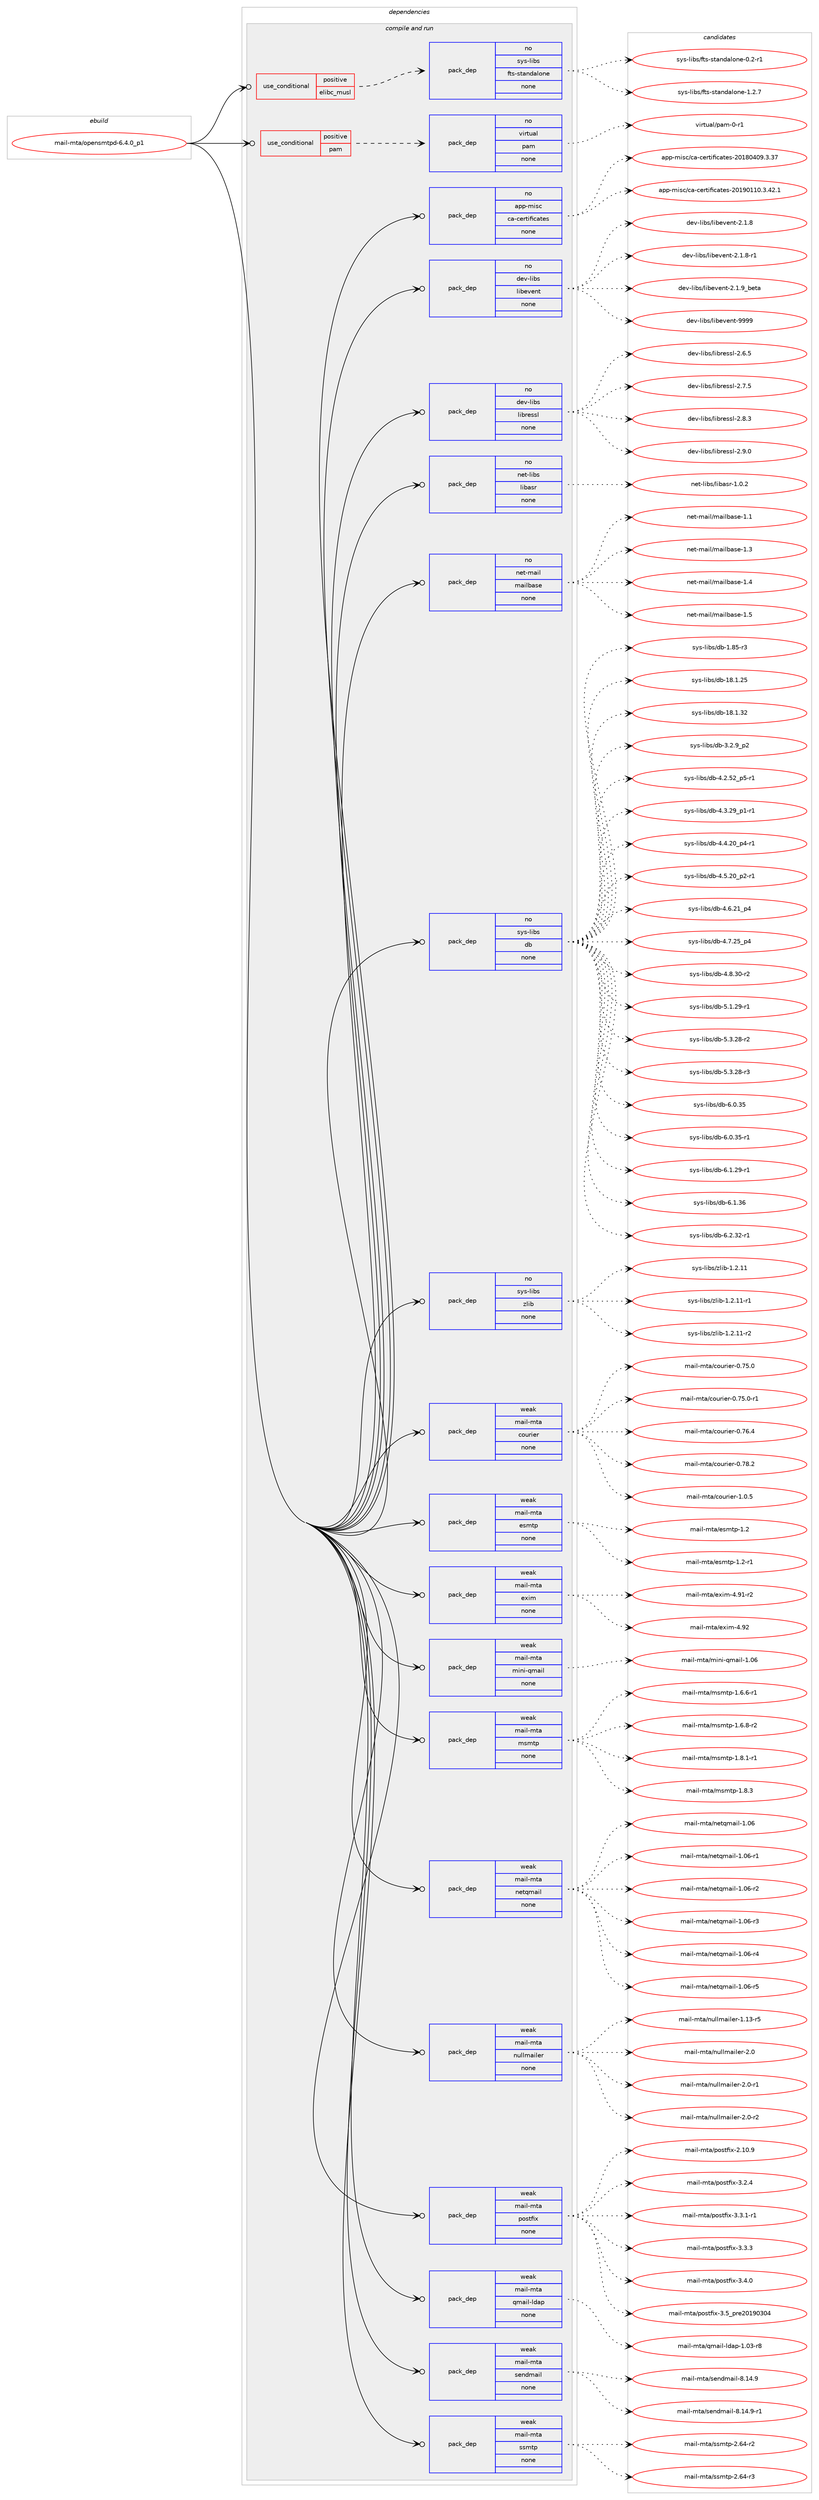 digraph prolog {

# *************
# Graph options
# *************

newrank=true;
concentrate=true;
compound=true;
graph [rankdir=LR,fontname=Helvetica,fontsize=10,ranksep=1.5];#, ranksep=2.5, nodesep=0.2];
edge  [arrowhead=vee];
node  [fontname=Helvetica,fontsize=10];

# **********
# The ebuild
# **********

subgraph cluster_leftcol {
color=gray;
rank=same;
label=<<i>ebuild</i>>;
id [label="mail-mta/opensmtpd-6.4.0_p1", color=red, width=4, href="../mail-mta/opensmtpd-6.4.0_p1.svg"];
}

# ****************
# The dependencies
# ****************

subgraph cluster_midcol {
color=gray;
label=<<i>dependencies</i>>;
subgraph cluster_compile {
fillcolor="#eeeeee";
style=filled;
label=<<i>compile</i>>;
}
subgraph cluster_compileandrun {
fillcolor="#eeeeee";
style=filled;
label=<<i>compile and run</i>>;
subgraph cond431323 {
dependency1597312 [label=<<TABLE BORDER="0" CELLBORDER="1" CELLSPACING="0" CELLPADDING="4"><TR><TD ROWSPAN="3" CELLPADDING="10">use_conditional</TD></TR><TR><TD>positive</TD></TR><TR><TD>elibc_musl</TD></TR></TABLE>>, shape=none, color=red];
subgraph pack1140855 {
dependency1597313 [label=<<TABLE BORDER="0" CELLBORDER="1" CELLSPACING="0" CELLPADDING="4" WIDTH="220"><TR><TD ROWSPAN="6" CELLPADDING="30">pack_dep</TD></TR><TR><TD WIDTH="110">no</TD></TR><TR><TD>sys-libs</TD></TR><TR><TD>fts-standalone</TD></TR><TR><TD>none</TD></TR><TR><TD></TD></TR></TABLE>>, shape=none, color=blue];
}
dependency1597312:e -> dependency1597313:w [weight=20,style="dashed",arrowhead="vee"];
}
id:e -> dependency1597312:w [weight=20,style="solid",arrowhead="odotvee"];
subgraph cond431324 {
dependency1597314 [label=<<TABLE BORDER="0" CELLBORDER="1" CELLSPACING="0" CELLPADDING="4"><TR><TD ROWSPAN="3" CELLPADDING="10">use_conditional</TD></TR><TR><TD>positive</TD></TR><TR><TD>pam</TD></TR></TABLE>>, shape=none, color=red];
subgraph pack1140856 {
dependency1597315 [label=<<TABLE BORDER="0" CELLBORDER="1" CELLSPACING="0" CELLPADDING="4" WIDTH="220"><TR><TD ROWSPAN="6" CELLPADDING="30">pack_dep</TD></TR><TR><TD WIDTH="110">no</TD></TR><TR><TD>virtual</TD></TR><TR><TD>pam</TD></TR><TR><TD>none</TD></TR><TR><TD></TD></TR></TABLE>>, shape=none, color=blue];
}
dependency1597314:e -> dependency1597315:w [weight=20,style="dashed",arrowhead="vee"];
}
id:e -> dependency1597314:w [weight=20,style="solid",arrowhead="odotvee"];
subgraph pack1140857 {
dependency1597316 [label=<<TABLE BORDER="0" CELLBORDER="1" CELLSPACING="0" CELLPADDING="4" WIDTH="220"><TR><TD ROWSPAN="6" CELLPADDING="30">pack_dep</TD></TR><TR><TD WIDTH="110">no</TD></TR><TR><TD>app-misc</TD></TR><TR><TD>ca-certificates</TD></TR><TR><TD>none</TD></TR><TR><TD></TD></TR></TABLE>>, shape=none, color=blue];
}
id:e -> dependency1597316:w [weight=20,style="solid",arrowhead="odotvee"];
subgraph pack1140858 {
dependency1597317 [label=<<TABLE BORDER="0" CELLBORDER="1" CELLSPACING="0" CELLPADDING="4" WIDTH="220"><TR><TD ROWSPAN="6" CELLPADDING="30">pack_dep</TD></TR><TR><TD WIDTH="110">no</TD></TR><TR><TD>dev-libs</TD></TR><TR><TD>libevent</TD></TR><TR><TD>none</TD></TR><TR><TD></TD></TR></TABLE>>, shape=none, color=blue];
}
id:e -> dependency1597317:w [weight=20,style="solid",arrowhead="odotvee"];
subgraph pack1140859 {
dependency1597318 [label=<<TABLE BORDER="0" CELLBORDER="1" CELLSPACING="0" CELLPADDING="4" WIDTH="220"><TR><TD ROWSPAN="6" CELLPADDING="30">pack_dep</TD></TR><TR><TD WIDTH="110">no</TD></TR><TR><TD>dev-libs</TD></TR><TR><TD>libressl</TD></TR><TR><TD>none</TD></TR><TR><TD></TD></TR></TABLE>>, shape=none, color=blue];
}
id:e -> dependency1597318:w [weight=20,style="solid",arrowhead="odotvee"];
subgraph pack1140860 {
dependency1597319 [label=<<TABLE BORDER="0" CELLBORDER="1" CELLSPACING="0" CELLPADDING="4" WIDTH="220"><TR><TD ROWSPAN="6" CELLPADDING="30">pack_dep</TD></TR><TR><TD WIDTH="110">no</TD></TR><TR><TD>net-libs</TD></TR><TR><TD>libasr</TD></TR><TR><TD>none</TD></TR><TR><TD></TD></TR></TABLE>>, shape=none, color=blue];
}
id:e -> dependency1597319:w [weight=20,style="solid",arrowhead="odotvee"];
subgraph pack1140861 {
dependency1597320 [label=<<TABLE BORDER="0" CELLBORDER="1" CELLSPACING="0" CELLPADDING="4" WIDTH="220"><TR><TD ROWSPAN="6" CELLPADDING="30">pack_dep</TD></TR><TR><TD WIDTH="110">no</TD></TR><TR><TD>net-mail</TD></TR><TR><TD>mailbase</TD></TR><TR><TD>none</TD></TR><TR><TD></TD></TR></TABLE>>, shape=none, color=blue];
}
id:e -> dependency1597320:w [weight=20,style="solid",arrowhead="odotvee"];
subgraph pack1140862 {
dependency1597321 [label=<<TABLE BORDER="0" CELLBORDER="1" CELLSPACING="0" CELLPADDING="4" WIDTH="220"><TR><TD ROWSPAN="6" CELLPADDING="30">pack_dep</TD></TR><TR><TD WIDTH="110">no</TD></TR><TR><TD>sys-libs</TD></TR><TR><TD>db</TD></TR><TR><TD>none</TD></TR><TR><TD></TD></TR></TABLE>>, shape=none, color=blue];
}
id:e -> dependency1597321:w [weight=20,style="solid",arrowhead="odotvee"];
subgraph pack1140863 {
dependency1597322 [label=<<TABLE BORDER="0" CELLBORDER="1" CELLSPACING="0" CELLPADDING="4" WIDTH="220"><TR><TD ROWSPAN="6" CELLPADDING="30">pack_dep</TD></TR><TR><TD WIDTH="110">no</TD></TR><TR><TD>sys-libs</TD></TR><TR><TD>zlib</TD></TR><TR><TD>none</TD></TR><TR><TD></TD></TR></TABLE>>, shape=none, color=blue];
}
id:e -> dependency1597322:w [weight=20,style="solid",arrowhead="odotvee"];
subgraph pack1140864 {
dependency1597323 [label=<<TABLE BORDER="0" CELLBORDER="1" CELLSPACING="0" CELLPADDING="4" WIDTH="220"><TR><TD ROWSPAN="6" CELLPADDING="30">pack_dep</TD></TR><TR><TD WIDTH="110">weak</TD></TR><TR><TD>mail-mta</TD></TR><TR><TD>courier</TD></TR><TR><TD>none</TD></TR><TR><TD></TD></TR></TABLE>>, shape=none, color=blue];
}
id:e -> dependency1597323:w [weight=20,style="solid",arrowhead="odotvee"];
subgraph pack1140865 {
dependency1597324 [label=<<TABLE BORDER="0" CELLBORDER="1" CELLSPACING="0" CELLPADDING="4" WIDTH="220"><TR><TD ROWSPAN="6" CELLPADDING="30">pack_dep</TD></TR><TR><TD WIDTH="110">weak</TD></TR><TR><TD>mail-mta</TD></TR><TR><TD>esmtp</TD></TR><TR><TD>none</TD></TR><TR><TD></TD></TR></TABLE>>, shape=none, color=blue];
}
id:e -> dependency1597324:w [weight=20,style="solid",arrowhead="odotvee"];
subgraph pack1140866 {
dependency1597325 [label=<<TABLE BORDER="0" CELLBORDER="1" CELLSPACING="0" CELLPADDING="4" WIDTH="220"><TR><TD ROWSPAN="6" CELLPADDING="30">pack_dep</TD></TR><TR><TD WIDTH="110">weak</TD></TR><TR><TD>mail-mta</TD></TR><TR><TD>exim</TD></TR><TR><TD>none</TD></TR><TR><TD></TD></TR></TABLE>>, shape=none, color=blue];
}
id:e -> dependency1597325:w [weight=20,style="solid",arrowhead="odotvee"];
subgraph pack1140867 {
dependency1597326 [label=<<TABLE BORDER="0" CELLBORDER="1" CELLSPACING="0" CELLPADDING="4" WIDTH="220"><TR><TD ROWSPAN="6" CELLPADDING="30">pack_dep</TD></TR><TR><TD WIDTH="110">weak</TD></TR><TR><TD>mail-mta</TD></TR><TR><TD>mini-qmail</TD></TR><TR><TD>none</TD></TR><TR><TD></TD></TR></TABLE>>, shape=none, color=blue];
}
id:e -> dependency1597326:w [weight=20,style="solid",arrowhead="odotvee"];
subgraph pack1140868 {
dependency1597327 [label=<<TABLE BORDER="0" CELLBORDER="1" CELLSPACING="0" CELLPADDING="4" WIDTH="220"><TR><TD ROWSPAN="6" CELLPADDING="30">pack_dep</TD></TR><TR><TD WIDTH="110">weak</TD></TR><TR><TD>mail-mta</TD></TR><TR><TD>msmtp</TD></TR><TR><TD>none</TD></TR><TR><TD></TD></TR></TABLE>>, shape=none, color=blue];
}
id:e -> dependency1597327:w [weight=20,style="solid",arrowhead="odotvee"];
subgraph pack1140869 {
dependency1597328 [label=<<TABLE BORDER="0" CELLBORDER="1" CELLSPACING="0" CELLPADDING="4" WIDTH="220"><TR><TD ROWSPAN="6" CELLPADDING="30">pack_dep</TD></TR><TR><TD WIDTH="110">weak</TD></TR><TR><TD>mail-mta</TD></TR><TR><TD>netqmail</TD></TR><TR><TD>none</TD></TR><TR><TD></TD></TR></TABLE>>, shape=none, color=blue];
}
id:e -> dependency1597328:w [weight=20,style="solid",arrowhead="odotvee"];
subgraph pack1140870 {
dependency1597329 [label=<<TABLE BORDER="0" CELLBORDER="1" CELLSPACING="0" CELLPADDING="4" WIDTH="220"><TR><TD ROWSPAN="6" CELLPADDING="30">pack_dep</TD></TR><TR><TD WIDTH="110">weak</TD></TR><TR><TD>mail-mta</TD></TR><TR><TD>nullmailer</TD></TR><TR><TD>none</TD></TR><TR><TD></TD></TR></TABLE>>, shape=none, color=blue];
}
id:e -> dependency1597329:w [weight=20,style="solid",arrowhead="odotvee"];
subgraph pack1140871 {
dependency1597330 [label=<<TABLE BORDER="0" CELLBORDER="1" CELLSPACING="0" CELLPADDING="4" WIDTH="220"><TR><TD ROWSPAN="6" CELLPADDING="30">pack_dep</TD></TR><TR><TD WIDTH="110">weak</TD></TR><TR><TD>mail-mta</TD></TR><TR><TD>postfix</TD></TR><TR><TD>none</TD></TR><TR><TD></TD></TR></TABLE>>, shape=none, color=blue];
}
id:e -> dependency1597330:w [weight=20,style="solid",arrowhead="odotvee"];
subgraph pack1140872 {
dependency1597331 [label=<<TABLE BORDER="0" CELLBORDER="1" CELLSPACING="0" CELLPADDING="4" WIDTH="220"><TR><TD ROWSPAN="6" CELLPADDING="30">pack_dep</TD></TR><TR><TD WIDTH="110">weak</TD></TR><TR><TD>mail-mta</TD></TR><TR><TD>qmail-ldap</TD></TR><TR><TD>none</TD></TR><TR><TD></TD></TR></TABLE>>, shape=none, color=blue];
}
id:e -> dependency1597331:w [weight=20,style="solid",arrowhead="odotvee"];
subgraph pack1140873 {
dependency1597332 [label=<<TABLE BORDER="0" CELLBORDER="1" CELLSPACING="0" CELLPADDING="4" WIDTH="220"><TR><TD ROWSPAN="6" CELLPADDING="30">pack_dep</TD></TR><TR><TD WIDTH="110">weak</TD></TR><TR><TD>mail-mta</TD></TR><TR><TD>sendmail</TD></TR><TR><TD>none</TD></TR><TR><TD></TD></TR></TABLE>>, shape=none, color=blue];
}
id:e -> dependency1597332:w [weight=20,style="solid",arrowhead="odotvee"];
subgraph pack1140874 {
dependency1597333 [label=<<TABLE BORDER="0" CELLBORDER="1" CELLSPACING="0" CELLPADDING="4" WIDTH="220"><TR><TD ROWSPAN="6" CELLPADDING="30">pack_dep</TD></TR><TR><TD WIDTH="110">weak</TD></TR><TR><TD>mail-mta</TD></TR><TR><TD>ssmtp</TD></TR><TR><TD>none</TD></TR><TR><TD></TD></TR></TABLE>>, shape=none, color=blue];
}
id:e -> dependency1597333:w [weight=20,style="solid",arrowhead="odotvee"];
}
subgraph cluster_run {
fillcolor="#eeeeee";
style=filled;
label=<<i>run</i>>;
}
}

# **************
# The candidates
# **************

subgraph cluster_choices {
rank=same;
color=gray;
label=<<i>candidates</i>>;

subgraph choice1140855 {
color=black;
nodesep=1;
choice115121115451081059811547102116115451151169711010097108111110101454846504511449 [label="sys-libs/fts-standalone-0.2-r1", color=red, width=4,href="../sys-libs/fts-standalone-0.2-r1.svg"];
choice115121115451081059811547102116115451151169711010097108111110101454946504655 [label="sys-libs/fts-standalone-1.2.7", color=red, width=4,href="../sys-libs/fts-standalone-1.2.7.svg"];
dependency1597313:e -> choice115121115451081059811547102116115451151169711010097108111110101454846504511449:w [style=dotted,weight="100"];
dependency1597313:e -> choice115121115451081059811547102116115451151169711010097108111110101454946504655:w [style=dotted,weight="100"];
}
subgraph choice1140856 {
color=black;
nodesep=1;
choice11810511411611797108471129710945484511449 [label="virtual/pam-0-r1", color=red, width=4,href="../virtual/pam-0-r1.svg"];
dependency1597315:e -> choice11810511411611797108471129710945484511449:w [style=dotted,weight="100"];
}
subgraph choice1140857 {
color=black;
nodesep=1;
choice971121124510910511599479997459910111411610510210599971161011154550484956485248574651465155 [label="app-misc/ca-certificates-20180409.3.37", color=red, width=4,href="../app-misc/ca-certificates-20180409.3.37.svg"];
choice9711211245109105115994799974599101114116105102105999711610111545504849574849494846514652504649 [label="app-misc/ca-certificates-20190110.3.42.1", color=red, width=4,href="../app-misc/ca-certificates-20190110.3.42.1.svg"];
dependency1597316:e -> choice971121124510910511599479997459910111411610510210599971161011154550484956485248574651465155:w [style=dotted,weight="100"];
dependency1597316:e -> choice9711211245109105115994799974599101114116105102105999711610111545504849574849494846514652504649:w [style=dotted,weight="100"];
}
subgraph choice1140858 {
color=black;
nodesep=1;
choice10010111845108105981154710810598101118101110116455046494656 [label="dev-libs/libevent-2.1.8", color=red, width=4,href="../dev-libs/libevent-2.1.8.svg"];
choice100101118451081059811547108105981011181011101164550464946564511449 [label="dev-libs/libevent-2.1.8-r1", color=red, width=4,href="../dev-libs/libevent-2.1.8-r1.svg"];
choice10010111845108105981154710810598101118101110116455046494657959810111697 [label="dev-libs/libevent-2.1.9_beta", color=red, width=4,href="../dev-libs/libevent-2.1.9_beta.svg"];
choice100101118451081059811547108105981011181011101164557575757 [label="dev-libs/libevent-9999", color=red, width=4,href="../dev-libs/libevent-9999.svg"];
dependency1597317:e -> choice10010111845108105981154710810598101118101110116455046494656:w [style=dotted,weight="100"];
dependency1597317:e -> choice100101118451081059811547108105981011181011101164550464946564511449:w [style=dotted,weight="100"];
dependency1597317:e -> choice10010111845108105981154710810598101118101110116455046494657959810111697:w [style=dotted,weight="100"];
dependency1597317:e -> choice100101118451081059811547108105981011181011101164557575757:w [style=dotted,weight="100"];
}
subgraph choice1140859 {
color=black;
nodesep=1;
choice10010111845108105981154710810598114101115115108455046544653 [label="dev-libs/libressl-2.6.5", color=red, width=4,href="../dev-libs/libressl-2.6.5.svg"];
choice10010111845108105981154710810598114101115115108455046554653 [label="dev-libs/libressl-2.7.5", color=red, width=4,href="../dev-libs/libressl-2.7.5.svg"];
choice10010111845108105981154710810598114101115115108455046564651 [label="dev-libs/libressl-2.8.3", color=red, width=4,href="../dev-libs/libressl-2.8.3.svg"];
choice10010111845108105981154710810598114101115115108455046574648 [label="dev-libs/libressl-2.9.0", color=red, width=4,href="../dev-libs/libressl-2.9.0.svg"];
dependency1597318:e -> choice10010111845108105981154710810598114101115115108455046544653:w [style=dotted,weight="100"];
dependency1597318:e -> choice10010111845108105981154710810598114101115115108455046554653:w [style=dotted,weight="100"];
dependency1597318:e -> choice10010111845108105981154710810598114101115115108455046564651:w [style=dotted,weight="100"];
dependency1597318:e -> choice10010111845108105981154710810598114101115115108455046574648:w [style=dotted,weight="100"];
}
subgraph choice1140860 {
color=black;
nodesep=1;
choice1101011164510810598115471081059897115114454946484650 [label="net-libs/libasr-1.0.2", color=red, width=4,href="../net-libs/libasr-1.0.2.svg"];
dependency1597319:e -> choice1101011164510810598115471081059897115114454946484650:w [style=dotted,weight="100"];
}
subgraph choice1140861 {
color=black;
nodesep=1;
choice11010111645109971051084710997105108989711510145494649 [label="net-mail/mailbase-1.1", color=red, width=4,href="../net-mail/mailbase-1.1.svg"];
choice11010111645109971051084710997105108989711510145494651 [label="net-mail/mailbase-1.3", color=red, width=4,href="../net-mail/mailbase-1.3.svg"];
choice11010111645109971051084710997105108989711510145494652 [label="net-mail/mailbase-1.4", color=red, width=4,href="../net-mail/mailbase-1.4.svg"];
choice11010111645109971051084710997105108989711510145494653 [label="net-mail/mailbase-1.5", color=red, width=4,href="../net-mail/mailbase-1.5.svg"];
dependency1597320:e -> choice11010111645109971051084710997105108989711510145494649:w [style=dotted,weight="100"];
dependency1597320:e -> choice11010111645109971051084710997105108989711510145494651:w [style=dotted,weight="100"];
dependency1597320:e -> choice11010111645109971051084710997105108989711510145494652:w [style=dotted,weight="100"];
dependency1597320:e -> choice11010111645109971051084710997105108989711510145494653:w [style=dotted,weight="100"];
}
subgraph choice1140862 {
color=black;
nodesep=1;
choice1151211154510810598115471009845494656534511451 [label="sys-libs/db-1.85-r3", color=red, width=4,href="../sys-libs/db-1.85-r3.svg"];
choice115121115451081059811547100984549564649465053 [label="sys-libs/db-18.1.25", color=red, width=4,href="../sys-libs/db-18.1.25.svg"];
choice115121115451081059811547100984549564649465150 [label="sys-libs/db-18.1.32", color=red, width=4,href="../sys-libs/db-18.1.32.svg"];
choice115121115451081059811547100984551465046579511250 [label="sys-libs/db-3.2.9_p2", color=red, width=4,href="../sys-libs/db-3.2.9_p2.svg"];
choice115121115451081059811547100984552465046535095112534511449 [label="sys-libs/db-4.2.52_p5-r1", color=red, width=4,href="../sys-libs/db-4.2.52_p5-r1.svg"];
choice115121115451081059811547100984552465146505795112494511449 [label="sys-libs/db-4.3.29_p1-r1", color=red, width=4,href="../sys-libs/db-4.3.29_p1-r1.svg"];
choice115121115451081059811547100984552465246504895112524511449 [label="sys-libs/db-4.4.20_p4-r1", color=red, width=4,href="../sys-libs/db-4.4.20_p4-r1.svg"];
choice115121115451081059811547100984552465346504895112504511449 [label="sys-libs/db-4.5.20_p2-r1", color=red, width=4,href="../sys-libs/db-4.5.20_p2-r1.svg"];
choice11512111545108105981154710098455246544650499511252 [label="sys-libs/db-4.6.21_p4", color=red, width=4,href="../sys-libs/db-4.6.21_p4.svg"];
choice11512111545108105981154710098455246554650539511252 [label="sys-libs/db-4.7.25_p4", color=red, width=4,href="../sys-libs/db-4.7.25_p4.svg"];
choice11512111545108105981154710098455246564651484511450 [label="sys-libs/db-4.8.30-r2", color=red, width=4,href="../sys-libs/db-4.8.30-r2.svg"];
choice11512111545108105981154710098455346494650574511449 [label="sys-libs/db-5.1.29-r1", color=red, width=4,href="../sys-libs/db-5.1.29-r1.svg"];
choice11512111545108105981154710098455346514650564511450 [label="sys-libs/db-5.3.28-r2", color=red, width=4,href="../sys-libs/db-5.3.28-r2.svg"];
choice11512111545108105981154710098455346514650564511451 [label="sys-libs/db-5.3.28-r3", color=red, width=4,href="../sys-libs/db-5.3.28-r3.svg"];
choice1151211154510810598115471009845544648465153 [label="sys-libs/db-6.0.35", color=red, width=4,href="../sys-libs/db-6.0.35.svg"];
choice11512111545108105981154710098455446484651534511449 [label="sys-libs/db-6.0.35-r1", color=red, width=4,href="../sys-libs/db-6.0.35-r1.svg"];
choice11512111545108105981154710098455446494650574511449 [label="sys-libs/db-6.1.29-r1", color=red, width=4,href="../sys-libs/db-6.1.29-r1.svg"];
choice1151211154510810598115471009845544649465154 [label="sys-libs/db-6.1.36", color=red, width=4,href="../sys-libs/db-6.1.36.svg"];
choice11512111545108105981154710098455446504651504511449 [label="sys-libs/db-6.2.32-r1", color=red, width=4,href="../sys-libs/db-6.2.32-r1.svg"];
dependency1597321:e -> choice1151211154510810598115471009845494656534511451:w [style=dotted,weight="100"];
dependency1597321:e -> choice115121115451081059811547100984549564649465053:w [style=dotted,weight="100"];
dependency1597321:e -> choice115121115451081059811547100984549564649465150:w [style=dotted,weight="100"];
dependency1597321:e -> choice115121115451081059811547100984551465046579511250:w [style=dotted,weight="100"];
dependency1597321:e -> choice115121115451081059811547100984552465046535095112534511449:w [style=dotted,weight="100"];
dependency1597321:e -> choice115121115451081059811547100984552465146505795112494511449:w [style=dotted,weight="100"];
dependency1597321:e -> choice115121115451081059811547100984552465246504895112524511449:w [style=dotted,weight="100"];
dependency1597321:e -> choice115121115451081059811547100984552465346504895112504511449:w [style=dotted,weight="100"];
dependency1597321:e -> choice11512111545108105981154710098455246544650499511252:w [style=dotted,weight="100"];
dependency1597321:e -> choice11512111545108105981154710098455246554650539511252:w [style=dotted,weight="100"];
dependency1597321:e -> choice11512111545108105981154710098455246564651484511450:w [style=dotted,weight="100"];
dependency1597321:e -> choice11512111545108105981154710098455346494650574511449:w [style=dotted,weight="100"];
dependency1597321:e -> choice11512111545108105981154710098455346514650564511450:w [style=dotted,weight="100"];
dependency1597321:e -> choice11512111545108105981154710098455346514650564511451:w [style=dotted,weight="100"];
dependency1597321:e -> choice1151211154510810598115471009845544648465153:w [style=dotted,weight="100"];
dependency1597321:e -> choice11512111545108105981154710098455446484651534511449:w [style=dotted,weight="100"];
dependency1597321:e -> choice11512111545108105981154710098455446494650574511449:w [style=dotted,weight="100"];
dependency1597321:e -> choice1151211154510810598115471009845544649465154:w [style=dotted,weight="100"];
dependency1597321:e -> choice11512111545108105981154710098455446504651504511449:w [style=dotted,weight="100"];
}
subgraph choice1140863 {
color=black;
nodesep=1;
choice1151211154510810598115471221081059845494650464949 [label="sys-libs/zlib-1.2.11", color=red, width=4,href="../sys-libs/zlib-1.2.11.svg"];
choice11512111545108105981154712210810598454946504649494511449 [label="sys-libs/zlib-1.2.11-r1", color=red, width=4,href="../sys-libs/zlib-1.2.11-r1.svg"];
choice11512111545108105981154712210810598454946504649494511450 [label="sys-libs/zlib-1.2.11-r2", color=red, width=4,href="../sys-libs/zlib-1.2.11-r2.svg"];
dependency1597322:e -> choice1151211154510810598115471221081059845494650464949:w [style=dotted,weight="100"];
dependency1597322:e -> choice11512111545108105981154712210810598454946504649494511449:w [style=dotted,weight="100"];
dependency1597322:e -> choice11512111545108105981154712210810598454946504649494511450:w [style=dotted,weight="100"];
}
subgraph choice1140864 {
color=black;
nodesep=1;
choice109971051084510911697479911111711410510111445484655534648 [label="mail-mta/courier-0.75.0", color=red, width=4,href="../mail-mta/courier-0.75.0.svg"];
choice1099710510845109116974799111117114105101114454846555346484511449 [label="mail-mta/courier-0.75.0-r1", color=red, width=4,href="../mail-mta/courier-0.75.0-r1.svg"];
choice109971051084510911697479911111711410510111445484655544652 [label="mail-mta/courier-0.76.4", color=red, width=4,href="../mail-mta/courier-0.76.4.svg"];
choice109971051084510911697479911111711410510111445484655564650 [label="mail-mta/courier-0.78.2", color=red, width=4,href="../mail-mta/courier-0.78.2.svg"];
choice1099710510845109116974799111117114105101114454946484653 [label="mail-mta/courier-1.0.5", color=red, width=4,href="../mail-mta/courier-1.0.5.svg"];
dependency1597323:e -> choice109971051084510911697479911111711410510111445484655534648:w [style=dotted,weight="100"];
dependency1597323:e -> choice1099710510845109116974799111117114105101114454846555346484511449:w [style=dotted,weight="100"];
dependency1597323:e -> choice109971051084510911697479911111711410510111445484655544652:w [style=dotted,weight="100"];
dependency1597323:e -> choice109971051084510911697479911111711410510111445484655564650:w [style=dotted,weight="100"];
dependency1597323:e -> choice1099710510845109116974799111117114105101114454946484653:w [style=dotted,weight="100"];
}
subgraph choice1140865 {
color=black;
nodesep=1;
choice1099710510845109116974710111510911611245494650 [label="mail-mta/esmtp-1.2", color=red, width=4,href="../mail-mta/esmtp-1.2.svg"];
choice10997105108451091169747101115109116112454946504511449 [label="mail-mta/esmtp-1.2-r1", color=red, width=4,href="../mail-mta/esmtp-1.2-r1.svg"];
dependency1597324:e -> choice1099710510845109116974710111510911611245494650:w [style=dotted,weight="100"];
dependency1597324:e -> choice10997105108451091169747101115109116112454946504511449:w [style=dotted,weight="100"];
}
subgraph choice1140866 {
color=black;
nodesep=1;
choice1099710510845109116974710112010510945524657494511450 [label="mail-mta/exim-4.91-r2", color=red, width=4,href="../mail-mta/exim-4.91-r2.svg"];
choice109971051084510911697471011201051094552465750 [label="mail-mta/exim-4.92", color=red, width=4,href="../mail-mta/exim-4.92.svg"];
dependency1597325:e -> choice1099710510845109116974710112010510945524657494511450:w [style=dotted,weight="100"];
dependency1597325:e -> choice109971051084510911697471011201051094552465750:w [style=dotted,weight="100"];
}
subgraph choice1140867 {
color=black;
nodesep=1;
choice1099710510845109116974710910511010545113109971051084549464854 [label="mail-mta/mini-qmail-1.06", color=red, width=4,href="../mail-mta/mini-qmail-1.06.svg"];
dependency1597326:e -> choice1099710510845109116974710910511010545113109971051084549464854:w [style=dotted,weight="100"];
}
subgraph choice1140868 {
color=black;
nodesep=1;
choice109971051084510911697471091151091161124549465446544511449 [label="mail-mta/msmtp-1.6.6-r1", color=red, width=4,href="../mail-mta/msmtp-1.6.6-r1.svg"];
choice109971051084510911697471091151091161124549465446564511450 [label="mail-mta/msmtp-1.6.8-r2", color=red, width=4,href="../mail-mta/msmtp-1.6.8-r2.svg"];
choice109971051084510911697471091151091161124549465646494511449 [label="mail-mta/msmtp-1.8.1-r1", color=red, width=4,href="../mail-mta/msmtp-1.8.1-r1.svg"];
choice10997105108451091169747109115109116112454946564651 [label="mail-mta/msmtp-1.8.3", color=red, width=4,href="../mail-mta/msmtp-1.8.3.svg"];
dependency1597327:e -> choice109971051084510911697471091151091161124549465446544511449:w [style=dotted,weight="100"];
dependency1597327:e -> choice109971051084510911697471091151091161124549465446564511450:w [style=dotted,weight="100"];
dependency1597327:e -> choice109971051084510911697471091151091161124549465646494511449:w [style=dotted,weight="100"];
dependency1597327:e -> choice10997105108451091169747109115109116112454946564651:w [style=dotted,weight="100"];
}
subgraph choice1140869 {
color=black;
nodesep=1;
choice10997105108451091169747110101116113109971051084549464854 [label="mail-mta/netqmail-1.06", color=red, width=4,href="../mail-mta/netqmail-1.06.svg"];
choice109971051084510911697471101011161131099710510845494648544511449 [label="mail-mta/netqmail-1.06-r1", color=red, width=4,href="../mail-mta/netqmail-1.06-r1.svg"];
choice109971051084510911697471101011161131099710510845494648544511450 [label="mail-mta/netqmail-1.06-r2", color=red, width=4,href="../mail-mta/netqmail-1.06-r2.svg"];
choice109971051084510911697471101011161131099710510845494648544511451 [label="mail-mta/netqmail-1.06-r3", color=red, width=4,href="../mail-mta/netqmail-1.06-r3.svg"];
choice109971051084510911697471101011161131099710510845494648544511452 [label="mail-mta/netqmail-1.06-r4", color=red, width=4,href="../mail-mta/netqmail-1.06-r4.svg"];
choice109971051084510911697471101011161131099710510845494648544511453 [label="mail-mta/netqmail-1.06-r5", color=red, width=4,href="../mail-mta/netqmail-1.06-r5.svg"];
dependency1597328:e -> choice10997105108451091169747110101116113109971051084549464854:w [style=dotted,weight="100"];
dependency1597328:e -> choice109971051084510911697471101011161131099710510845494648544511449:w [style=dotted,weight="100"];
dependency1597328:e -> choice109971051084510911697471101011161131099710510845494648544511450:w [style=dotted,weight="100"];
dependency1597328:e -> choice109971051084510911697471101011161131099710510845494648544511451:w [style=dotted,weight="100"];
dependency1597328:e -> choice109971051084510911697471101011161131099710510845494648544511452:w [style=dotted,weight="100"];
dependency1597328:e -> choice109971051084510911697471101011161131099710510845494648544511453:w [style=dotted,weight="100"];
}
subgraph choice1140870 {
color=black;
nodesep=1;
choice109971051084510911697471101171081081099710510810111445494649514511453 [label="mail-mta/nullmailer-1.13-r5", color=red, width=4,href="../mail-mta/nullmailer-1.13-r5.svg"];
choice109971051084510911697471101171081081099710510810111445504648 [label="mail-mta/nullmailer-2.0", color=red, width=4,href="../mail-mta/nullmailer-2.0.svg"];
choice1099710510845109116974711011710810810997105108101114455046484511449 [label="mail-mta/nullmailer-2.0-r1", color=red, width=4,href="../mail-mta/nullmailer-2.0-r1.svg"];
choice1099710510845109116974711011710810810997105108101114455046484511450 [label="mail-mta/nullmailer-2.0-r2", color=red, width=4,href="../mail-mta/nullmailer-2.0-r2.svg"];
dependency1597329:e -> choice109971051084510911697471101171081081099710510810111445494649514511453:w [style=dotted,weight="100"];
dependency1597329:e -> choice109971051084510911697471101171081081099710510810111445504648:w [style=dotted,weight="100"];
dependency1597329:e -> choice1099710510845109116974711011710810810997105108101114455046484511449:w [style=dotted,weight="100"];
dependency1597329:e -> choice1099710510845109116974711011710810810997105108101114455046484511450:w [style=dotted,weight="100"];
}
subgraph choice1140871 {
color=black;
nodesep=1;
choice1099710510845109116974711211111511610210512045504649484657 [label="mail-mta/postfix-2.10.9", color=red, width=4,href="../mail-mta/postfix-2.10.9.svg"];
choice10997105108451091169747112111115116102105120455146504652 [label="mail-mta/postfix-3.2.4", color=red, width=4,href="../mail-mta/postfix-3.2.4.svg"];
choice109971051084510911697471121111151161021051204551465146494511449 [label="mail-mta/postfix-3.3.1-r1", color=red, width=4,href="../mail-mta/postfix-3.3.1-r1.svg"];
choice10997105108451091169747112111115116102105120455146514651 [label="mail-mta/postfix-3.3.3", color=red, width=4,href="../mail-mta/postfix-3.3.3.svg"];
choice10997105108451091169747112111115116102105120455146524648 [label="mail-mta/postfix-3.4.0", color=red, width=4,href="../mail-mta/postfix-3.4.0.svg"];
choice1099710510845109116974711211111511610210512045514653951121141015048495748514852 [label="mail-mta/postfix-3.5_pre20190304", color=red, width=4,href="../mail-mta/postfix-3.5_pre20190304.svg"];
dependency1597330:e -> choice1099710510845109116974711211111511610210512045504649484657:w [style=dotted,weight="100"];
dependency1597330:e -> choice10997105108451091169747112111115116102105120455146504652:w [style=dotted,weight="100"];
dependency1597330:e -> choice109971051084510911697471121111151161021051204551465146494511449:w [style=dotted,weight="100"];
dependency1597330:e -> choice10997105108451091169747112111115116102105120455146514651:w [style=dotted,weight="100"];
dependency1597330:e -> choice10997105108451091169747112111115116102105120455146524648:w [style=dotted,weight="100"];
dependency1597330:e -> choice1099710510845109116974711211111511610210512045514653951121141015048495748514852:w [style=dotted,weight="100"];
}
subgraph choice1140872 {
color=black;
nodesep=1;
choice1099710510845109116974711310997105108451081009711245494648514511456 [label="mail-mta/qmail-ldap-1.03-r8", color=red, width=4,href="../mail-mta/qmail-ldap-1.03-r8.svg"];
dependency1597331:e -> choice1099710510845109116974711310997105108451081009711245494648514511456:w [style=dotted,weight="100"];
}
subgraph choice1140873 {
color=black;
nodesep=1;
choice109971051084510911697471151011101001099710510845564649524657 [label="mail-mta/sendmail-8.14.9", color=red, width=4,href="../mail-mta/sendmail-8.14.9.svg"];
choice1099710510845109116974711510111010010997105108455646495246574511449 [label="mail-mta/sendmail-8.14.9-r1", color=red, width=4,href="../mail-mta/sendmail-8.14.9-r1.svg"];
dependency1597332:e -> choice109971051084510911697471151011101001099710510845564649524657:w [style=dotted,weight="100"];
dependency1597332:e -> choice1099710510845109116974711510111010010997105108455646495246574511449:w [style=dotted,weight="100"];
}
subgraph choice1140874 {
color=black;
nodesep=1;
choice1099710510845109116974711511510911611245504654524511450 [label="mail-mta/ssmtp-2.64-r2", color=red, width=4,href="../mail-mta/ssmtp-2.64-r2.svg"];
choice1099710510845109116974711511510911611245504654524511451 [label="mail-mta/ssmtp-2.64-r3", color=red, width=4,href="../mail-mta/ssmtp-2.64-r3.svg"];
dependency1597333:e -> choice1099710510845109116974711511510911611245504654524511450:w [style=dotted,weight="100"];
dependency1597333:e -> choice1099710510845109116974711511510911611245504654524511451:w [style=dotted,weight="100"];
}
}

}
